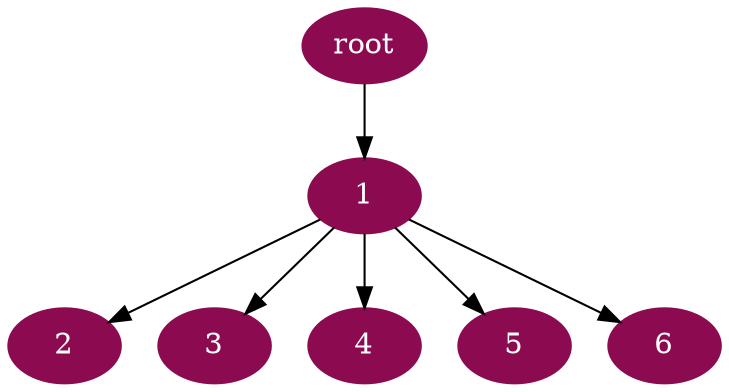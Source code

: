 digraph G {
node [color=deeppink4, style=filled, fontcolor=white];
"root" -> 1;
1 -> 2;
1 -> 3;
1 -> 4;
1 -> 5;
1 -> 6;
}
